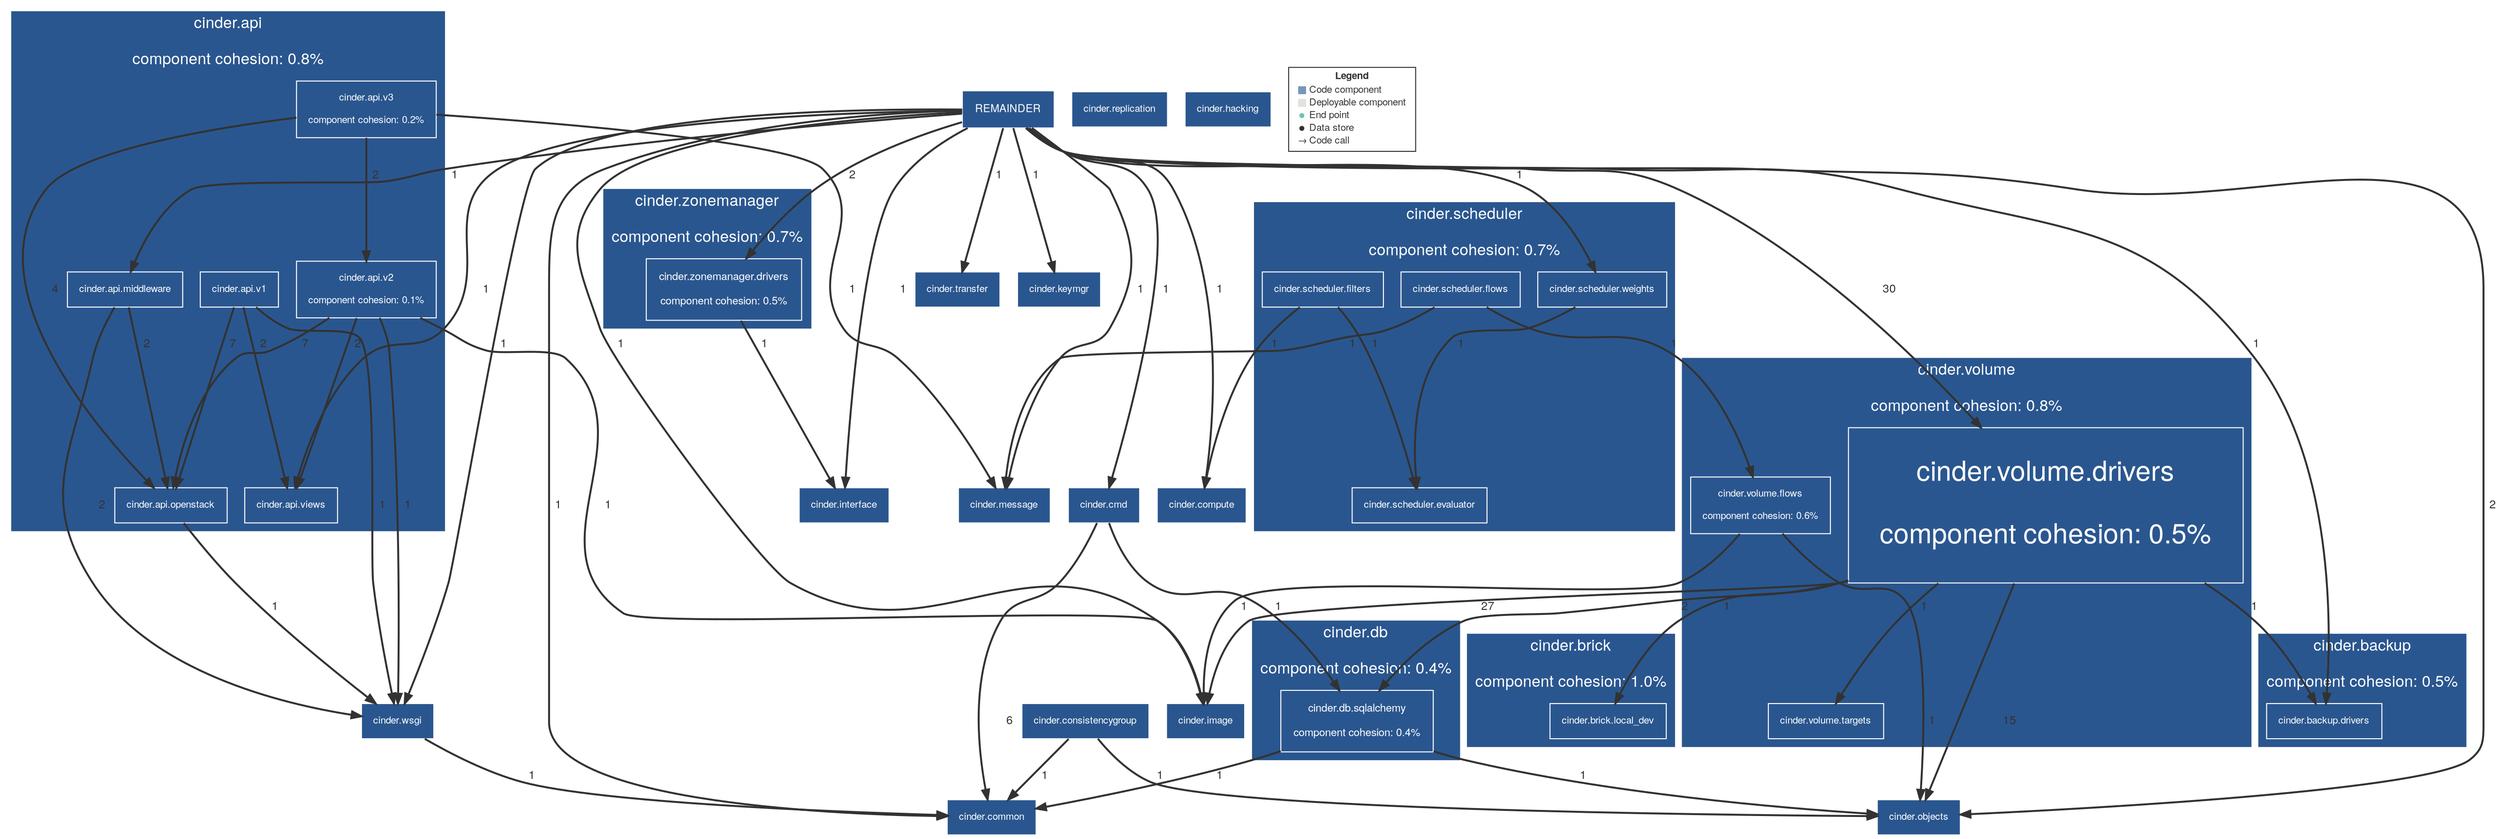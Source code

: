 digraph "Graph" {
compound=true
rankdir=TD
subgraph "cluster-cinder.scheduler" {
style="filled"
color="#2A568F"
fontname="Helvetica Neue"
fontsize="16"
fontcolor="#FFFFFF"
label="cinder.scheduler

component cohesion: 0.7%"
"cinder.scheduler.filters@cinder.scheduler" [ shape="box" style="filled" fillcolor="#2A568F" penwidth="1" color="#FFFFFF" fontname="Helvetica Neue" fontcolor="#FFFFFF" fontsize="10" margin="0.16" label="cinder.scheduler.filters" ]
"cinder.scheduler.evaluator@cinder.scheduler" [ shape="box" style="filled" fillcolor="#2A568F" penwidth="1" color="#FFFFFF" fontname="Helvetica Neue" fontcolor="#FFFFFF" fontsize="10" margin="0.16" label="cinder.scheduler.evaluator" ]
"cinder.scheduler.weights@cinder.scheduler" [ shape="box" style="filled" fillcolor="#2A568F" penwidth="1" color="#FFFFFF" fontname="Helvetica Neue" fontcolor="#FFFFFF" fontsize="10" margin="0.16" label="cinder.scheduler.weights" ]
"cinder.scheduler.flows@cinder.scheduler" [ shape="box" style="filled" fillcolor="#2A568F" penwidth="1" color="#FFFFFF" fontname="Helvetica Neue" fontcolor="#FFFFFF" fontsize="10" margin="0.16" label="cinder.scheduler.flows" ]
}
subgraph "cluster-cinder.zonemanager" {
style="filled"
color="#2A568F"
fontname="Helvetica Neue"
fontsize="16"
fontcolor="#FFFFFF"
label="cinder.zonemanager

component cohesion: 0.7%"
"cinder.zonemanager.drivers@cinder.zonemanager" [ shape="box" style="filled" fillcolor="#2A568F" penwidth="1" color="#FFFFFF" fontname="Helvetica Neue" fontcolor="#FFFFFF" fontsize="11" margin="0.176" label="cinder.zonemanager.drivers

component cohesion: 0.5%" ]
}
subgraph "cluster-cinder.api" {
style="filled"
color="#2A568F"
fontname="Helvetica Neue"
fontsize="16"
fontcolor="#FFFFFF"
label="cinder.api

component cohesion: 0.8%"
"cinder.api.views@cinder.api" [ shape="box" style="filled" fillcolor="#2A568F" penwidth="1" color="#FFFFFF" fontname="Helvetica Neue" fontcolor="#FFFFFF" fontsize="10" margin="0.16" label="cinder.api.views" ]
"cinder.api.v3@cinder.api" [ shape="box" style="filled" fillcolor="#2A568F" penwidth="1" color="#FFFFFF" fontname="Helvetica Neue" fontcolor="#FFFFFF" fontsize="10" margin="0.16" label="cinder.api.v3

component cohesion: 0.2%" ]
"cinder.api.v1@cinder.api" [ shape="box" style="filled" fillcolor="#2A568F" penwidth="1" color="#FFFFFF" fontname="Helvetica Neue" fontcolor="#FFFFFF" fontsize="10" margin="0.16" label="cinder.api.v1" ]
"cinder.api.middleware@cinder.api" [ shape="box" style="filled" fillcolor="#2A568F" penwidth="1" color="#FFFFFF" fontname="Helvetica Neue" fontcolor="#FFFFFF" fontsize="10" margin="0.16" label="cinder.api.middleware" ]
"cinder.api.v2@cinder.api" [ shape="box" style="filled" fillcolor="#2A568F" penwidth="1" color="#FFFFFF" fontname="Helvetica Neue" fontcolor="#FFFFFF" fontsize="10" margin="0.16" label="cinder.api.v2

component cohesion: 0.1%" ]
"cinder.api.openstack@cinder.api" [ shape="box" style="filled" fillcolor="#2A568F" penwidth="1" color="#FFFFFF" fontname="Helvetica Neue" fontcolor="#FFFFFF" fontsize="10" margin="0.16" label="cinder.api.openstack" ]
}
subgraph "cluster-cinder.db" {
style="filled"
color="#2A568F"
fontname="Helvetica Neue"
fontsize="16"
fontcolor="#FFFFFF"
label="cinder.db

component cohesion: 0.4%"
"cinder.db.sqlalchemy@cinder.db" [ shape="box" style="filled" fillcolor="#2A568F" penwidth="1" color="#FFFFFF" fontname="Helvetica Neue" fontcolor="#FFFFFF" fontsize="11" margin="0.176" label="cinder.db.sqlalchemy

component cohesion: 0.4%" ]
}
subgraph "cluster-cinder.backup" {
style="filled"
color="#2A568F"
fontname="Helvetica Neue"
fontsize="16"
fontcolor="#FFFFFF"
label="cinder.backup

component cohesion: 0.5%"
"cinder.backup.drivers@cinder.backup" [ shape="box" style="filled" fillcolor="#2A568F" penwidth="1" color="#FFFFFF" fontname="Helvetica Neue" fontcolor="#FFFFFF" fontsize="10" margin="0.16" label="cinder.backup.drivers" ]
}
subgraph "cluster-cinder.volume" {
style="filled"
color="#2A568F"
fontname="Helvetica Neue"
fontsize="16"
fontcolor="#FFFFFF"
label="cinder.volume

component cohesion: 0.8%"
"cinder.volume.targets@cinder.volume" [ shape="box" style="filled" fillcolor="#2A568F" penwidth="1" color="#FFFFFF" fontname="Helvetica Neue" fontcolor="#FFFFFF" fontsize="10" margin="0.16" label="cinder.volume.targets" ]
"cinder.volume.flows@cinder.volume" [ shape="box" style="filled" fillcolor="#2A568F" penwidth="1" color="#FFFFFF" fontname="Helvetica Neue" fontcolor="#FFFFFF" fontsize="10" margin="0.16" label="cinder.volume.flows

component cohesion: 0.6%" ]
"cinder.volume.drivers@cinder.volume" [ shape="box" style="filled" fillcolor="#2A568F" penwidth="1" color="#FFFFFF" fontname="Helvetica Neue" fontcolor="#FFFFFF" fontsize="28" margin="0.448" label="cinder.volume.drivers

component cohesion: 0.5%" ]
}
"REMAINDER@NOT_DEPLOYED" [ shape="box" style="filled" fillcolor="#2A568F" penwidth="1" color="#FFFFFF" fontname="Helvetica Neue" fontcolor="#FFFFFF" fontsize="11" margin="0.176" label="REMAINDER" ]
"cinder.message@NOT_DEPLOYED" [ shape="box" style="filled" fillcolor="#2A568F" penwidth="1" color="#FFFFFF" fontname="Helvetica Neue" fontcolor="#FFFFFF" fontsize="10" margin="0.16" label="cinder.message" ]
"cinder.cmd@NOT_DEPLOYED" [ shape="box" style="filled" fillcolor="#2A568F" penwidth="1" color="#FFFFFF" fontname="Helvetica Neue" fontcolor="#FFFFFF" fontsize="10" margin="0.16" label="cinder.cmd" ]
"cinder.transfer@NOT_DEPLOYED" [ shape="box" style="filled" fillcolor="#2A568F" penwidth="1" color="#FFFFFF" fontname="Helvetica Neue" fontcolor="#FFFFFF" fontsize="10" margin="0.16" label="cinder.transfer" ]
"cinder.keymgr@NOT_DEPLOYED" [ shape="box" style="filled" fillcolor="#2A568F" penwidth="1" color="#FFFFFF" fontname="Helvetica Neue" fontcolor="#FFFFFF" fontsize="10" margin="0.16" label="cinder.keymgr" ]
"cinder.wsgi@NOT_DEPLOYED" [ shape="box" style="filled" fillcolor="#2A568F" penwidth="1" color="#FFFFFF" fontname="Helvetica Neue" fontcolor="#FFFFFF" fontsize="10" margin="0.16" label="cinder.wsgi" ]
"cinder.objects@NOT_DEPLOYED" [ shape="box" style="filled" fillcolor="#2A568F" penwidth="1" color="#FFFFFF" fontname="Helvetica Neue" fontcolor="#FFFFFF" fontsize="10" margin="0.16" label="cinder.objects" ]
"cinder.replication@NOT_DEPLOYED" [ shape="box" style="filled" fillcolor="#2A568F" penwidth="1" color="#FFFFFF" fontname="Helvetica Neue" fontcolor="#FFFFFF" fontsize="10" margin="0.16" label="cinder.replication" ]
"cinder.common@NOT_DEPLOYED" [ shape="box" style="filled" fillcolor="#2A568F" penwidth="1" color="#FFFFFF" fontname="Helvetica Neue" fontcolor="#FFFFFF" fontsize="10" margin="0.16" label="cinder.common" ]
"cinder.compute@NOT_DEPLOYED" [ shape="box" style="filled" fillcolor="#2A568F" penwidth="1" color="#FFFFFF" fontname="Helvetica Neue" fontcolor="#FFFFFF" fontsize="10" margin="0.16" label="cinder.compute" ]
"cinder.interface@NOT_DEPLOYED" [ shape="box" style="filled" fillcolor="#2A568F" penwidth="1" color="#FFFFFF" fontname="Helvetica Neue" fontcolor="#FFFFFF" fontsize="10" margin="0.16" label="cinder.interface" ]
"cinder.consistencygroup@NOT_DEPLOYED" [ shape="box" style="filled" fillcolor="#2A568F" penwidth="1" color="#FFFFFF" fontname="Helvetica Neue" fontcolor="#FFFFFF" fontsize="10" margin="0.16" label="cinder.consistencygroup" ]
"cinder.hacking@NOT_DEPLOYED" [ shape="box" style="filled" fillcolor="#2A568F" penwidth="1" color="#FFFFFF" fontname="Helvetica Neue" fontcolor="#FFFFFF" fontsize="10" margin="0.16" label="cinder.hacking" ]
"cinder.image@NOT_DEPLOYED" [ shape="box" style="filled" fillcolor="#2A568F" penwidth="1" color="#FFFFFF" fontname="Helvetica Neue" fontcolor="#FFFFFF" fontsize="10" margin="0.16" label="cinder.image" ]
subgraph "cluster-cinder.brick" {
style="filled"
color="#2A568F"
fontname="Helvetica Neue"
fontsize="16"
fontcolor="#FFFFFF"
label="cinder.brick

component cohesion: 1.0%"
"cinder.brick.local_dev@cinder.brick" [ shape="box" style="filled" fillcolor="#2A568F" penwidth="1" color="#FFFFFF" fontname="Helvetica Neue" fontcolor="#FFFFFF" fontsize="10" margin="0.16" label="cinder.brick.local_dev" ]
}
"cinder.scheduler.filters@cinder.scheduler" -> "cinder.scheduler.evaluator@cinder.scheduler" [ penwidth="2" color="#323232" fontcolor="#323232" fontname="Helvetica Neue" fontsize="12" label="  1" ]
"cinder.scheduler.filters@cinder.scheduler" -> "cinder.compute@NOT_DEPLOYED" [ penwidth="2" color="#323232" fontcolor="#323232" fontname="Helvetica Neue" fontsize="12" label="  1" ]
"cinder.scheduler.weights@cinder.scheduler" -> "cinder.scheduler.evaluator@cinder.scheduler" [ penwidth="2" color="#323232" fontcolor="#323232" fontname="Helvetica Neue" fontsize="12" label="  1" ]
"cinder.scheduler.flows@cinder.scheduler" -> "cinder.volume.flows@cinder.volume" [ penwidth="2" color="#323232" fontcolor="#323232" fontname="Helvetica Neue" fontsize="12" label="  1" ]
"cinder.scheduler.flows@cinder.scheduler" -> "cinder.message@NOT_DEPLOYED" [ penwidth="2" color="#323232" fontcolor="#323232" fontname="Helvetica Neue" fontsize="12" label="  1" ]
"cinder.zonemanager.drivers@cinder.zonemanager" -> "cinder.interface@NOT_DEPLOYED" [ penwidth="2" color="#323232" fontcolor="#323232" fontname="Helvetica Neue" fontsize="12" label="  1" ]
"cinder.api.v3@cinder.api" -> "cinder.api.v2@cinder.api" [ penwidth="2" color="#323232" fontcolor="#323232" fontname="Helvetica Neue" fontsize="12" label="  2" ]
"cinder.api.v3@cinder.api" -> "cinder.api.openstack@cinder.api" [ penwidth="2" color="#323232" fontcolor="#323232" fontname="Helvetica Neue" fontsize="12" label="  4" ]
"cinder.api.v3@cinder.api" -> "cinder.message@NOT_DEPLOYED" [ penwidth="2" color="#323232" fontcolor="#323232" fontname="Helvetica Neue" fontsize="12" label="  1" ]
"cinder.api.v1@cinder.api" -> "cinder.api.views@cinder.api" [ penwidth="2" color="#323232" fontcolor="#323232" fontname="Helvetica Neue" fontsize="12" label="  2" ]
"cinder.api.v1@cinder.api" -> "cinder.api.openstack@cinder.api" [ penwidth="2" color="#323232" fontcolor="#323232" fontname="Helvetica Neue" fontsize="12" label="  7" ]
"cinder.api.v1@cinder.api" -> "cinder.wsgi@NOT_DEPLOYED" [ penwidth="2" color="#323232" fontcolor="#323232" fontname="Helvetica Neue" fontsize="12" label="  1" ]
"cinder.api.middleware@cinder.api" -> "cinder.api.openstack@cinder.api" [ penwidth="2" color="#323232" fontcolor="#323232" fontname="Helvetica Neue" fontsize="12" label="  2" ]
"cinder.api.middleware@cinder.api" -> "cinder.wsgi@NOT_DEPLOYED" [ penwidth="2" color="#323232" fontcolor="#323232" fontname="Helvetica Neue" fontsize="12" label="  2" ]
"cinder.api.v2@cinder.api" -> "cinder.api.views@cinder.api" [ penwidth="2" color="#323232" fontcolor="#323232" fontname="Helvetica Neue" fontsize="12" label="  2" ]
"cinder.api.v2@cinder.api" -> "cinder.api.openstack@cinder.api" [ penwidth="2" color="#323232" fontcolor="#323232" fontname="Helvetica Neue" fontsize="12" label="  7" ]
"cinder.api.v2@cinder.api" -> "cinder.wsgi@NOT_DEPLOYED" [ penwidth="2" color="#323232" fontcolor="#323232" fontname="Helvetica Neue" fontsize="12" label="  1" ]
"cinder.api.v2@cinder.api" -> "cinder.image@NOT_DEPLOYED" [ penwidth="2" color="#323232" fontcolor="#323232" fontname="Helvetica Neue" fontsize="12" label="  1" ]
"cinder.api.openstack@cinder.api" -> "cinder.wsgi@NOT_DEPLOYED" [ penwidth="2" color="#323232" fontcolor="#323232" fontname="Helvetica Neue" fontsize="12" label="  1" ]
"cinder.db.sqlalchemy@cinder.db" -> "cinder.objects@NOT_DEPLOYED" [ penwidth="2" color="#323232" fontcolor="#323232" fontname="Helvetica Neue" fontsize="12" label="  1" ]
"cinder.db.sqlalchemy@cinder.db" -> "cinder.common@NOT_DEPLOYED" [ penwidth="2" color="#323232" fontcolor="#323232" fontname="Helvetica Neue" fontsize="12" label="  1" ]
"cinder.volume.flows@cinder.volume" -> "cinder.objects@NOT_DEPLOYED" [ penwidth="2" color="#323232" fontcolor="#323232" fontname="Helvetica Neue" fontsize="12" label="  1" ]
"cinder.volume.flows@cinder.volume" -> "cinder.image@NOT_DEPLOYED" [ penwidth="2" color="#323232" fontcolor="#323232" fontname="Helvetica Neue" fontsize="12" label="  1" ]
"cinder.volume.drivers@cinder.volume" -> "cinder.db.sqlalchemy@cinder.db" [ penwidth="2" color="#323232" fontcolor="#323232" fontname="Helvetica Neue" fontsize="12" label="  2" ]
"cinder.volume.drivers@cinder.volume" -> "cinder.backup.drivers@cinder.backup" [ penwidth="2" color="#323232" fontcolor="#323232" fontname="Helvetica Neue" fontsize="12" label="  1" ]
"cinder.volume.drivers@cinder.volume" -> "cinder.volume.targets@cinder.volume" [ penwidth="2" color="#323232" fontcolor="#323232" fontname="Helvetica Neue" fontsize="12" label="  1" ]
"cinder.volume.drivers@cinder.volume" -> "cinder.objects@NOT_DEPLOYED" [ penwidth="2" color="#323232" fontcolor="#323232" fontname="Helvetica Neue" fontsize="12" label="  15" ]
"cinder.volume.drivers@cinder.volume" -> "cinder.image@NOT_DEPLOYED" [ penwidth="2" color="#323232" fontcolor="#323232" fontname="Helvetica Neue" fontsize="12" label="  27" ]
"cinder.volume.drivers@cinder.volume" -> "cinder.brick.local_dev@cinder.brick" [ penwidth="2" color="#323232" fontcolor="#323232" fontname="Helvetica Neue" fontsize="12" label="  1" ]
"REMAINDER@NOT_DEPLOYED" -> "cinder.scheduler.weights@cinder.scheduler" [ penwidth="2" color="#323232" fontcolor="#323232" fontname="Helvetica Neue" fontsize="12" label="  1" ]
"REMAINDER@NOT_DEPLOYED" -> "cinder.zonemanager.drivers@cinder.zonemanager" [ penwidth="2" color="#323232" fontcolor="#323232" fontname="Helvetica Neue" fontsize="12" label="  2" ]
"REMAINDER@NOT_DEPLOYED" -> "cinder.api.views@cinder.api" [ penwidth="2" color="#323232" fontcolor="#323232" fontname="Helvetica Neue" fontsize="12" label="  1" ]
"REMAINDER@NOT_DEPLOYED" -> "cinder.api.middleware@cinder.api" [ penwidth="2" color="#323232" fontcolor="#323232" fontname="Helvetica Neue" fontsize="12" label="  1" ]
"REMAINDER@NOT_DEPLOYED" -> "cinder.backup.drivers@cinder.backup" [ penwidth="2" color="#323232" fontcolor="#323232" fontname="Helvetica Neue" fontsize="12" label="  1" ]
"REMAINDER@NOT_DEPLOYED" -> "cinder.volume.drivers@cinder.volume" [ penwidth="2" color="#323232" fontcolor="#323232" fontname="Helvetica Neue" fontsize="12" label="  30" ]
"REMAINDER@NOT_DEPLOYED" -> "cinder.message@NOT_DEPLOYED" [ penwidth="2" color="#323232" fontcolor="#323232" fontname="Helvetica Neue" fontsize="12" label="  1" ]
"REMAINDER@NOT_DEPLOYED" -> "cinder.cmd@NOT_DEPLOYED" [ penwidth="2" color="#323232" fontcolor="#323232" fontname="Helvetica Neue" fontsize="12" label="  1" ]
"REMAINDER@NOT_DEPLOYED" -> "cinder.transfer@NOT_DEPLOYED" [ penwidth="2" color="#323232" fontcolor="#323232" fontname="Helvetica Neue" fontsize="12" label="  1" ]
"REMAINDER@NOT_DEPLOYED" -> "cinder.keymgr@NOT_DEPLOYED" [ penwidth="2" color="#323232" fontcolor="#323232" fontname="Helvetica Neue" fontsize="12" label="  1" ]
"REMAINDER@NOT_DEPLOYED" -> "cinder.wsgi@NOT_DEPLOYED" [ penwidth="2" color="#323232" fontcolor="#323232" fontname="Helvetica Neue" fontsize="12" label="  1" ]
"REMAINDER@NOT_DEPLOYED" -> "cinder.objects@NOT_DEPLOYED" [ penwidth="2" color="#323232" fontcolor="#323232" fontname="Helvetica Neue" fontsize="12" label="  2" ]
"REMAINDER@NOT_DEPLOYED" -> "cinder.common@NOT_DEPLOYED" [ penwidth="2" color="#323232" fontcolor="#323232" fontname="Helvetica Neue" fontsize="12" label="  1" ]
"REMAINDER@NOT_DEPLOYED" -> "cinder.compute@NOT_DEPLOYED" [ penwidth="2" color="#323232" fontcolor="#323232" fontname="Helvetica Neue" fontsize="12" label="  1" ]
"REMAINDER@NOT_DEPLOYED" -> "cinder.interface@NOT_DEPLOYED" [ penwidth="2" color="#323232" fontcolor="#323232" fontname="Helvetica Neue" fontsize="12" label="  1" ]
"REMAINDER@NOT_DEPLOYED" -> "cinder.image@NOT_DEPLOYED" [ penwidth="2" color="#323232" fontcolor="#323232" fontname="Helvetica Neue" fontsize="12" label="  1" ]
"cinder.cmd@NOT_DEPLOYED" -> "cinder.db.sqlalchemy@cinder.db" [ penwidth="2" color="#323232" fontcolor="#323232" fontname="Helvetica Neue" fontsize="12" label="  1" ]
"cinder.cmd@NOT_DEPLOYED" -> "cinder.common@NOT_DEPLOYED" [ penwidth="2" color="#323232" fontcolor="#323232" fontname="Helvetica Neue" fontsize="12" label="  6" ]
"cinder.wsgi@NOT_DEPLOYED" -> "cinder.common@NOT_DEPLOYED" [ penwidth="2" color="#323232" fontcolor="#323232" fontname="Helvetica Neue" fontsize="12" label="  1" ]
"cinder.consistencygroup@NOT_DEPLOYED" -> "cinder.objects@NOT_DEPLOYED" [ penwidth="2" color="#323232" fontcolor="#323232" fontname="Helvetica Neue" fontsize="12" label="  1" ]
"cinder.consistencygroup@NOT_DEPLOYED" -> "cinder.common@NOT_DEPLOYED" [ penwidth="2" color="#323232" fontcolor="#323232" fontname="Helvetica Neue" fontsize="12" label="  1" ]
"LEGEND" [ shape="box" style="filled" fillcolor="#FFFFFF" penwidth="1" color="#323232" fontname="Helvetica Neue" fontcolor="#323232" fontsize="10" label=<<TABLE BORDER="0" CELLPADDING="1" CELLSPACING="0">
<TR><TD COLSPAN="2"><B>Legend</B></TD></TR>
<TR><TD><FONT COLOR="#2A568F">&#9638;</FONT></TD><TD ALIGN="left">Code component</TD></TR>
<TR><TD><FONT COLOR="#D2D1C7">&#9638;</FONT></TD><TD ALIGN="left">Deployable component</TD></TR>
<TR><TD><FONT COLOR="#72C0B4">&#9679;</FONT></TD><TD ALIGN="left">End point</TD></TR>
<TR><TD><FONT COLOR="#323232">&#9679;</FONT></TD><TD ALIGN="left">Data store</TD></TR>
<TR><TD><FONT COLOR="#323232">&rarr;</FONT></TD><TD ALIGN="left">Code call</TD></TR>
</TABLE>
>  ]
}
